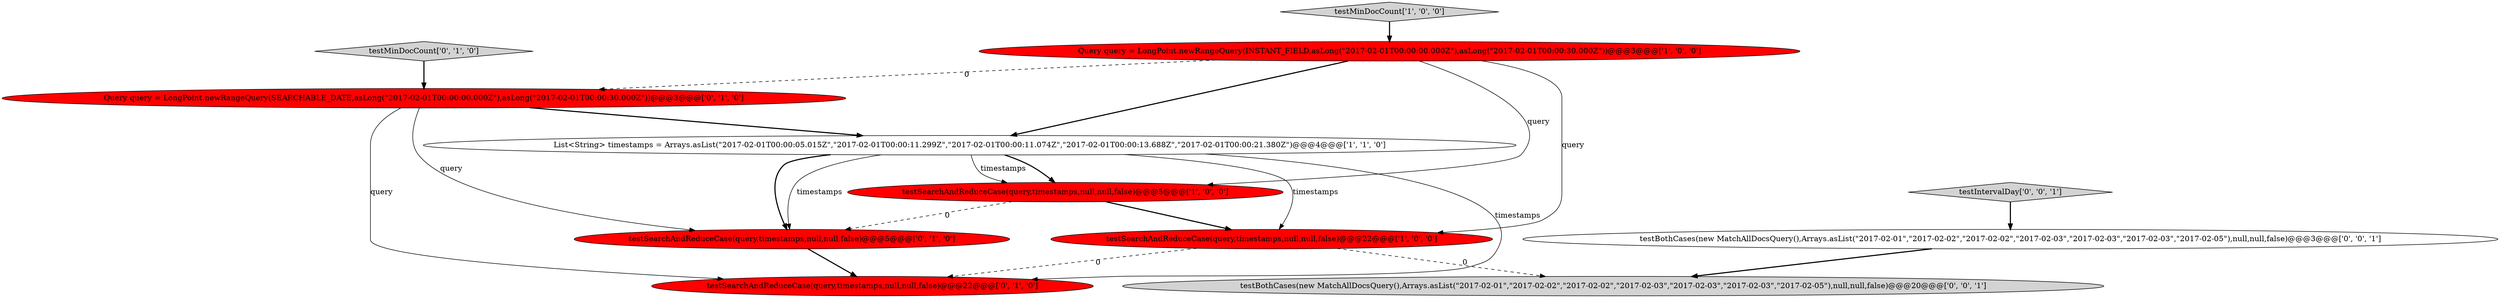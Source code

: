 digraph {
2 [style = filled, label = "testSearchAndReduceCase(query,timestamps,null,null,false)@@@5@@@['1', '0', '0']", fillcolor = red, shape = ellipse image = "AAA1AAABBB1BBB"];
1 [style = filled, label = "testMinDocCount['1', '0', '0']", fillcolor = lightgray, shape = diamond image = "AAA0AAABBB1BBB"];
8 [style = filled, label = "testMinDocCount['0', '1', '0']", fillcolor = lightgray, shape = diamond image = "AAA0AAABBB2BBB"];
0 [style = filled, label = "List<String> timestamps = Arrays.asList(\"2017-02-01T00:00:05.015Z\",\"2017-02-01T00:00:11.299Z\",\"2017-02-01T00:00:11.074Z\",\"2017-02-01T00:00:13.688Z\",\"2017-02-01T00:00:21.380Z\")@@@4@@@['1', '1', '0']", fillcolor = white, shape = ellipse image = "AAA0AAABBB1BBB"];
7 [style = filled, label = "testSearchAndReduceCase(query,timestamps,null,null,false)@@@5@@@['0', '1', '0']", fillcolor = red, shape = ellipse image = "AAA1AAABBB2BBB"];
6 [style = filled, label = "testSearchAndReduceCase(query,timestamps,null,null,false)@@@22@@@['0', '1', '0']", fillcolor = red, shape = ellipse image = "AAA1AAABBB2BBB"];
4 [style = filled, label = "testSearchAndReduceCase(query,timestamps,null,null,false)@@@22@@@['1', '0', '0']", fillcolor = red, shape = ellipse image = "AAA1AAABBB1BBB"];
10 [style = filled, label = "testBothCases(new MatchAllDocsQuery(),Arrays.asList(\"2017-02-01\",\"2017-02-02\",\"2017-02-02\",\"2017-02-03\",\"2017-02-03\",\"2017-02-03\",\"2017-02-05\"),null,null,false)@@@20@@@['0', '0', '1']", fillcolor = lightgray, shape = ellipse image = "AAA0AAABBB3BBB"];
3 [style = filled, label = "Query query = LongPoint.newRangeQuery(INSTANT_FIELD,asLong(\"2017-02-01T00:00:00.000Z\"),asLong(\"2017-02-01T00:00:30.000Z\"))@@@3@@@['1', '0', '0']", fillcolor = red, shape = ellipse image = "AAA1AAABBB1BBB"];
11 [style = filled, label = "testBothCases(new MatchAllDocsQuery(),Arrays.asList(\"2017-02-01\",\"2017-02-02\",\"2017-02-02\",\"2017-02-03\",\"2017-02-03\",\"2017-02-03\",\"2017-02-05\"),null,null,false)@@@3@@@['0', '0', '1']", fillcolor = white, shape = ellipse image = "AAA0AAABBB3BBB"];
5 [style = filled, label = "Query query = LongPoint.newRangeQuery(SEARCHABLE_DATE,asLong(\"2017-02-01T00:00:00.000Z\"),asLong(\"2017-02-01T00:00:30.000Z\"))@@@3@@@['0', '1', '0']", fillcolor = red, shape = ellipse image = "AAA1AAABBB2BBB"];
9 [style = filled, label = "testIntervalDay['0', '0', '1']", fillcolor = lightgray, shape = diamond image = "AAA0AAABBB3BBB"];
3->5 [style = dashed, label="0"];
0->4 [style = solid, label="timestamps"];
9->11 [style = bold, label=""];
5->7 [style = solid, label="query"];
0->2 [style = bold, label=""];
1->3 [style = bold, label=""];
3->2 [style = solid, label="query"];
0->2 [style = solid, label="timestamps"];
2->7 [style = dashed, label="0"];
4->6 [style = dashed, label="0"];
2->4 [style = bold, label=""];
3->4 [style = solid, label="query"];
3->0 [style = bold, label=""];
0->7 [style = bold, label=""];
8->5 [style = bold, label=""];
5->0 [style = bold, label=""];
11->10 [style = bold, label=""];
0->6 [style = solid, label="timestamps"];
7->6 [style = bold, label=""];
5->6 [style = solid, label="query"];
4->10 [style = dashed, label="0"];
0->7 [style = solid, label="timestamps"];
}
